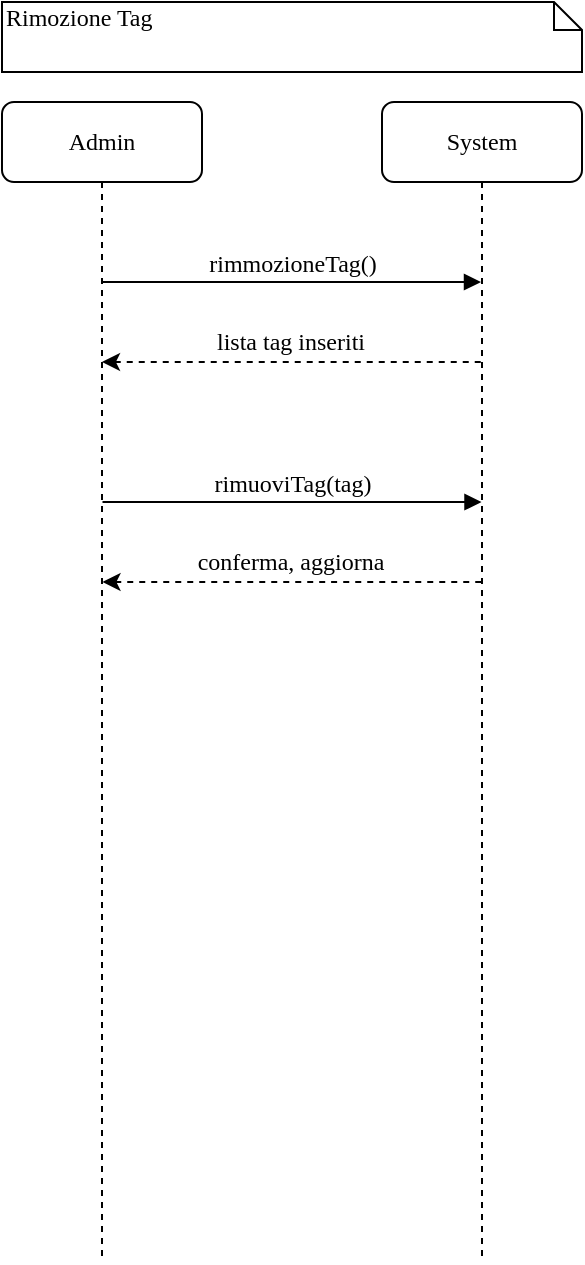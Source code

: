 <mxfile version="14.6.13" type="device"><diagram name="Page-1" id="13e1069c-82ec-6db2-03f1-153e76fe0fe0"><mxGraphModel dx="1422" dy="822" grid="1" gridSize="10" guides="1" tooltips="1" connect="1" arrows="1" fold="1" page="1" pageScale="1" pageWidth="1100" pageHeight="850" background="#ffffff" math="0" shadow="0"><root><mxCell id="0"/><mxCell id="1" parent="0"/><mxCell id="7hUbbWo6uwBPdArjQxJp-1" value="System" style="shape=umlLifeline;perimeter=lifelinePerimeter;whiteSpace=wrap;html=1;container=1;collapsible=0;recursiveResize=0;outlineConnect=0;rounded=1;shadow=0;comic=0;labelBackgroundColor=none;strokeWidth=1;fontFamily=Verdana;fontSize=12;align=center;" parent="1" vertex="1"><mxGeometry x="610" y="80" width="100" height="580" as="geometry"/></mxCell><mxCell id="7hUbbWo6uwBPdArjQxJp-2" value="Admin" style="shape=umlLifeline;perimeter=lifelinePerimeter;whiteSpace=wrap;html=1;container=1;collapsible=0;recursiveResize=0;outlineConnect=0;rounded=1;shadow=0;comic=0;labelBackgroundColor=none;strokeWidth=1;fontFamily=Verdana;fontSize=12;align=center;" parent="1" vertex="1"><mxGeometry x="420" y="80" width="100" height="580" as="geometry"/></mxCell><mxCell id="7hUbbWo6uwBPdArjQxJp-4" value="Rimozione Tag" style="shape=note;whiteSpace=wrap;html=1;size=14;verticalAlign=top;align=left;spacingTop=-6;rounded=0;shadow=0;comic=0;labelBackgroundColor=none;strokeWidth=1;fontFamily=Verdana;fontSize=12" parent="1" vertex="1"><mxGeometry x="420" y="30" width="290" height="35" as="geometry"/></mxCell><mxCell id="7hUbbWo6uwBPdArjQxJp-11" value="" style="endArrow=none;dashed=1;html=1;startArrow=classic;startFill=1;" parent="1" target="7hUbbWo6uwBPdArjQxJp-1" edge="1"><mxGeometry width="50" height="50" relative="1" as="geometry"><mxPoint x="470" y="210" as="sourcePoint"/><mxPoint x="629.5" y="210" as="targetPoint"/><Array as="points"><mxPoint x="560" y="210"/><mxPoint x="580.5" y="210"/></Array></mxGeometry></mxCell><mxCell id="7hUbbWo6uwBPdArjQxJp-12" value="lista tag inseriti" style="edgeLabel;html=1;align=center;verticalAlign=middle;resizable=0;points=[];fontSize=12;fontFamily=Verdana;" parent="7hUbbWo6uwBPdArjQxJp-11" vertex="1" connectable="0"><mxGeometry x="-0.1" y="3" relative="1" as="geometry"><mxPoint x="7.75" y="-7" as="offset"/></mxGeometry></mxCell><mxCell id="7hUbbWo6uwBPdArjQxJp-13" value="rimmozioneTag()" style="html=1;verticalAlign=bottom;endArrow=block;labelBackgroundColor=none;fontFamily=Verdana;fontSize=12;edgeStyle=elbowEdgeStyle;elbow=vertical;" parent="1" target="7hUbbWo6uwBPdArjQxJp-1" edge="1"><mxGeometry x="0.003" relative="1" as="geometry"><mxPoint x="470" y="170" as="sourcePoint"/><mxPoint x="629.5" y="170" as="targetPoint"/><Array as="points"><mxPoint x="600" y="170"/><mxPoint x="600" y="160"/><mxPoint x="600" y="150"/></Array><mxPoint as="offset"/></mxGeometry></mxCell><mxCell id="7hUbbWo6uwBPdArjQxJp-14" value="rimuoviTag(tag)" style="html=1;verticalAlign=bottom;endArrow=block;labelBackgroundColor=none;fontFamily=Verdana;fontSize=12;edgeStyle=elbowEdgeStyle;elbow=vertical;" parent="1" edge="1"><mxGeometry x="0.003" relative="1" as="geometry"><mxPoint x="470.25" y="280" as="sourcePoint"/><mxPoint x="659.75" y="280" as="targetPoint"/><Array as="points"><mxPoint x="600.25" y="280"/><mxPoint x="600.25" y="270"/><mxPoint x="600.25" y="260"/></Array><mxPoint as="offset"/></mxGeometry></mxCell><mxCell id="7hUbbWo6uwBPdArjQxJp-15" value="" style="endArrow=none;dashed=1;html=1;startArrow=classic;startFill=1;" parent="1" edge="1"><mxGeometry width="50" height="50" relative="1" as="geometry"><mxPoint x="470.25" y="320" as="sourcePoint"/><mxPoint x="659.75" y="320" as="targetPoint"/><Array as="points"><mxPoint x="560.25" y="320"/><mxPoint x="580.75" y="320"/></Array></mxGeometry></mxCell><mxCell id="7hUbbWo6uwBPdArjQxJp-16" value="conferma, aggiorna" style="edgeLabel;html=1;align=center;verticalAlign=middle;resizable=0;points=[];fontSize=12;fontFamily=Verdana;" parent="7hUbbWo6uwBPdArjQxJp-15" vertex="1" connectable="0"><mxGeometry x="-0.1" y="3" relative="1" as="geometry"><mxPoint x="7.75" y="-7" as="offset"/></mxGeometry></mxCell></root></mxGraphModel></diagram></mxfile>